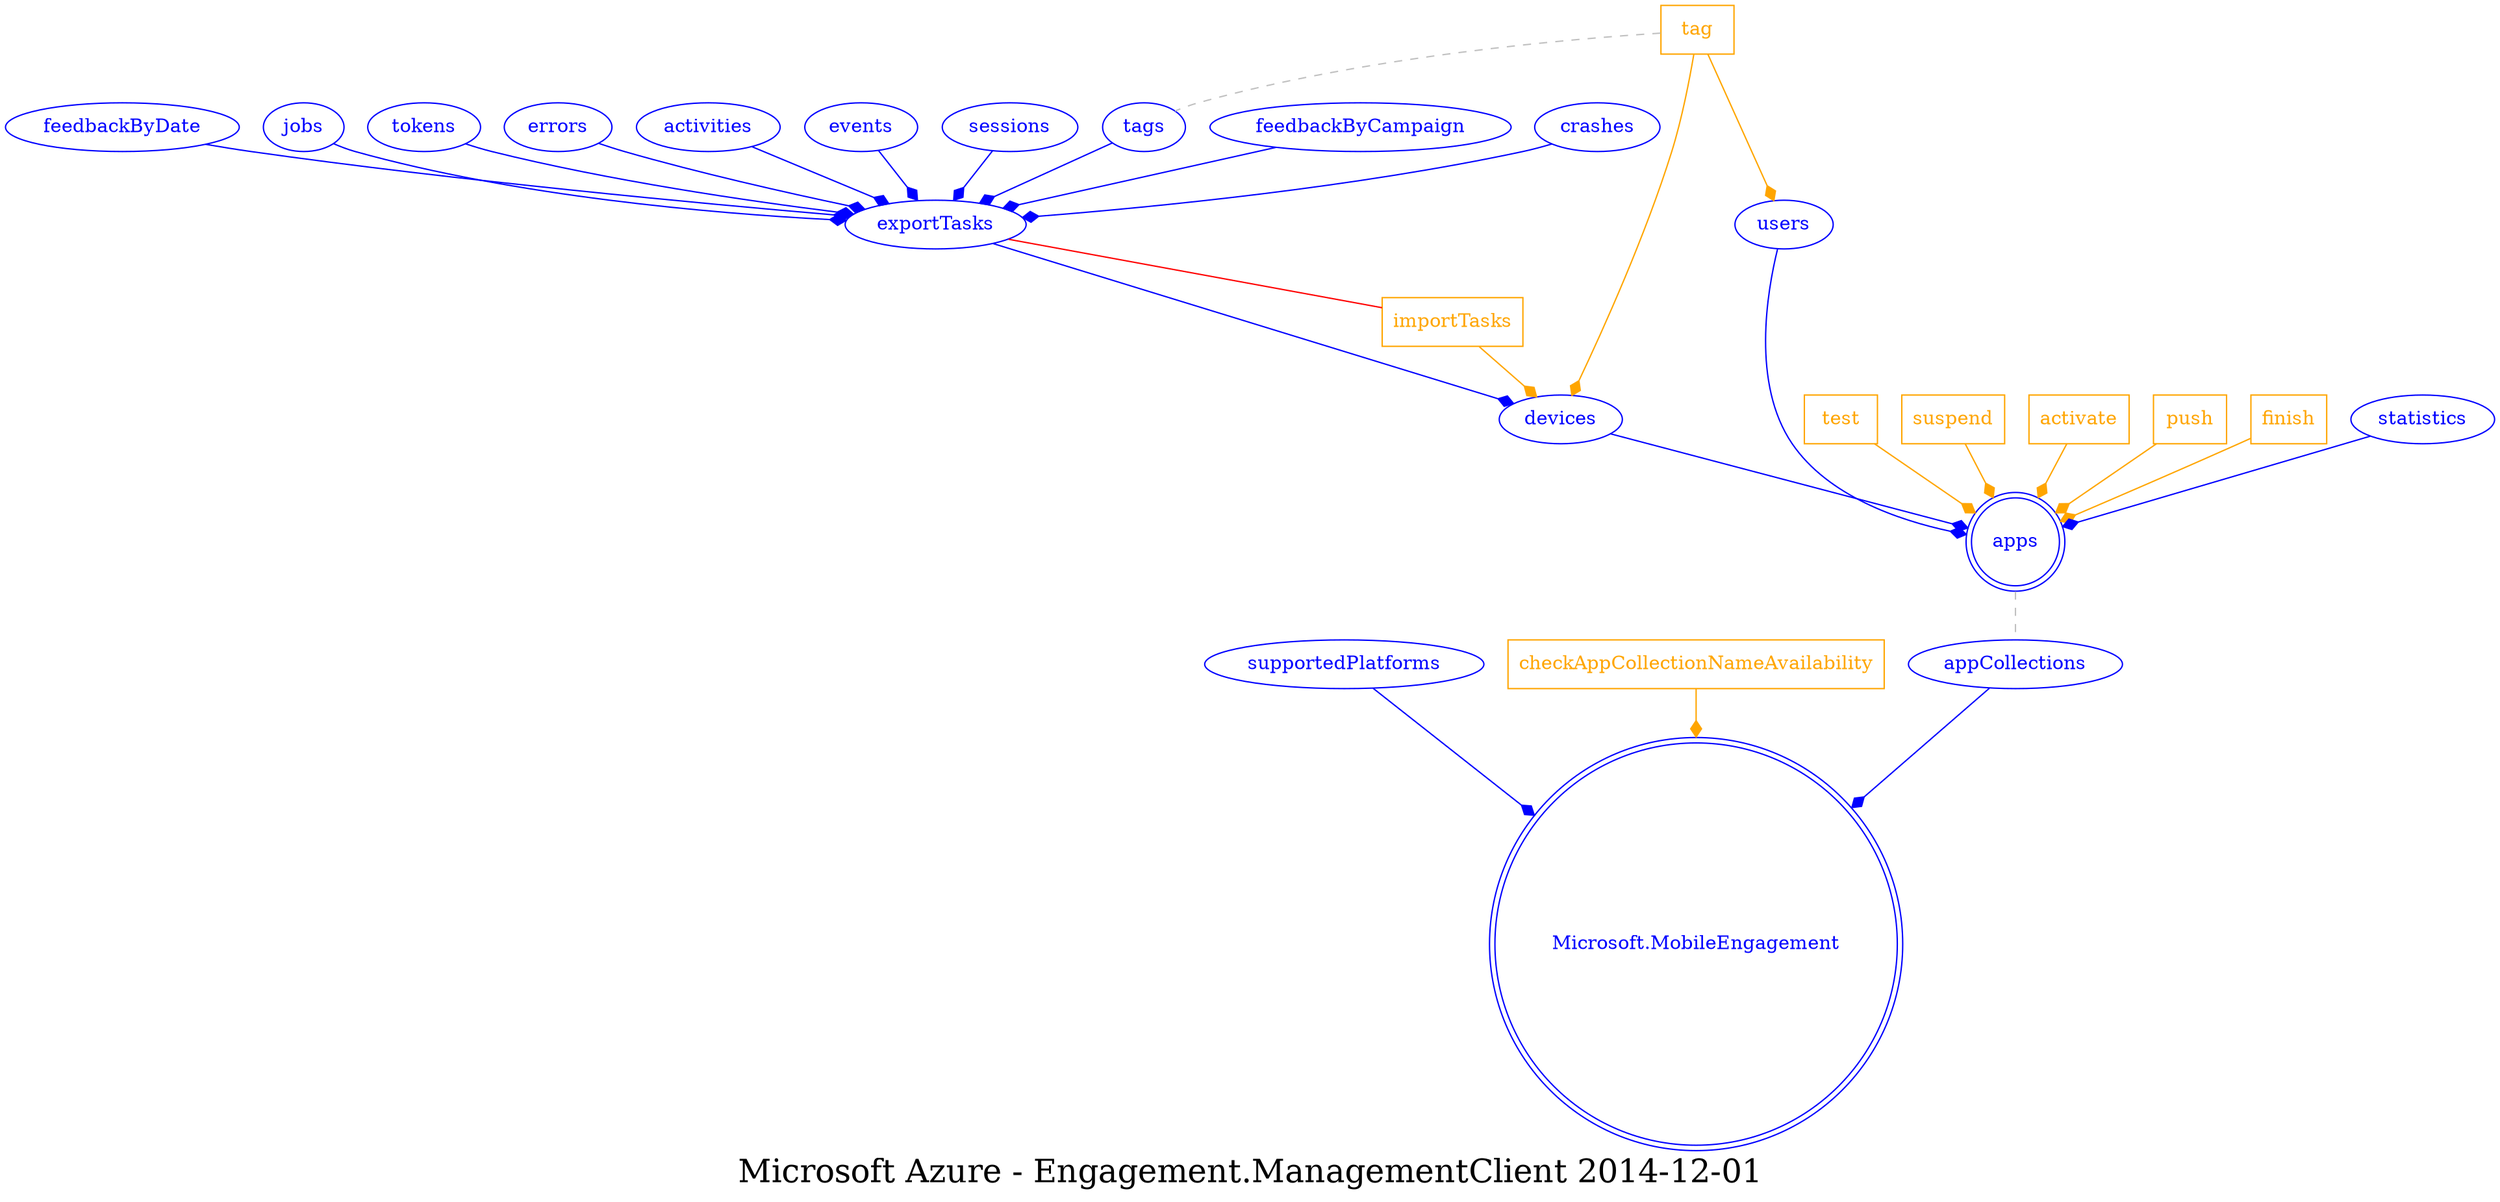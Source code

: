 digraph LexiconGraph {
graph[label="Microsoft Azure - Engagement.ManagementClient 2014-12-01", fontsize=24]
splines=true
"apps" [color=blue, fontcolor=blue, shape=doublecircle]
"Microsoft.MobileEngagement" [color=blue, fontcolor=blue, shape=doublecircle]
"devices" -> "apps" [color=blue, fontcolor=blue, arrowhead=diamond, arrowtail=none]
"devices" [color=blue, fontcolor=blue, shape=ellipse]
"exportTasks" -> "devices" [color=blue, fontcolor=blue, arrowhead=diamond, arrowtail=none]
"exportTasks" [color=blue, fontcolor=blue, shape=ellipse]
"feedbackByDate" -> "exportTasks" [color=blue, fontcolor=blue, arrowhead=diamond, arrowtail=none]
"feedbackByDate" [color=blue, fontcolor=blue, shape=ellipse]
"jobs" -> "exportTasks" [color=blue, fontcolor=blue, arrowhead=diamond, arrowtail=none]
"jobs" [color=blue, fontcolor=blue, shape=ellipse]
"tokens" -> "exportTasks" [color=blue, fontcolor=blue, arrowhead=diamond, arrowtail=none]
"tokens" [color=blue, fontcolor=blue, shape=ellipse]
"errors" -> "exportTasks" [color=blue, fontcolor=blue, arrowhead=diamond, arrowtail=none]
"errors" [color=blue, fontcolor=blue, shape=ellipse]
"activities" -> "exportTasks" [color=blue, fontcolor=blue, arrowhead=diamond, arrowtail=none]
"activities" [color=blue, fontcolor=blue, shape=ellipse]
"events" -> "exportTasks" [color=blue, fontcolor=blue, arrowhead=diamond, arrowtail=none]
"events" [color=blue, fontcolor=blue, shape=ellipse]
"sessions" -> "exportTasks" [color=blue, fontcolor=blue, arrowhead=diamond, arrowtail=none]
"sessions" [color=blue, fontcolor=blue, shape=ellipse]
"tags" -> "exportTasks" [color=blue, fontcolor=blue, arrowhead=diamond, arrowtail=none]
"tags" [color=blue, fontcolor=blue, shape=ellipse]
"tag" -> "tags" [color=grey, fontcolor=grey, arrowhead=none, arrowtail=none, style=dashed]
"feedbackByCampaign" -> "exportTasks" [color=blue, fontcolor=blue, arrowhead=diamond, arrowtail=none]
"feedbackByCampaign" [color=blue, fontcolor=blue, shape=ellipse]
"crashes" -> "exportTasks" [color=blue, fontcolor=blue, arrowhead=diamond, arrowtail=none]
"crashes" [color=blue, fontcolor=blue, shape=ellipse]
"importTasks" [color=orange, fontcolor=orange, shape=box]
"importTasks" -> "devices" [color=orange, fontcolor=orange, arrowhead=diamond, arrowtail=none]
"exportTasks" -> "importTasks" [color=red, fontcolor=red, arrowhead=none, arrowtail=none]
"tag" [color=orange, fontcolor=orange, shape=box]
"tag" -> "devices" [color=orange, fontcolor=orange, arrowhead=diamond, arrowtail=none]
"test" [color=orange, fontcolor=orange, shape=box]
"test" -> "apps" [color=orange, fontcolor=orange, arrowhead=diamond, arrowtail=none]
"suspend" [color=orange, fontcolor=orange, shape=box]
"suspend" -> "apps" [color=orange, fontcolor=orange, arrowhead=diamond, arrowtail=none]
"activate" [color=orange, fontcolor=orange, shape=box]
"activate" -> "apps" [color=orange, fontcolor=orange, arrowhead=diamond, arrowtail=none]
"push" [color=orange, fontcolor=orange, shape=box]
"push" -> "apps" [color=orange, fontcolor=orange, arrowhead=diamond, arrowtail=none]
"finish" [color=orange, fontcolor=orange, shape=box]
"finish" -> "apps" [color=orange, fontcolor=orange, arrowhead=diamond, arrowtail=none]
"statistics" -> "apps" [color=blue, fontcolor=blue, arrowhead=diamond, arrowtail=none]
"statistics" [color=blue, fontcolor=blue, shape=ellipse]
"users" -> "apps" [color=blue, fontcolor=blue, arrowhead=diamond, arrowtail=none]
"users" [color=blue, fontcolor=blue, shape=ellipse]
"tag" -> "users" [color=orange, fontcolor=orange, arrowhead=diamond, arrowtail=none]
"supportedPlatforms" -> "Microsoft.MobileEngagement" [color=blue, fontcolor=blue, arrowhead=diamond, arrowtail=none]
"supportedPlatforms" [color=blue, fontcolor=blue, shape=ellipse]
"appCollections" -> "Microsoft.MobileEngagement" [color=blue, fontcolor=blue, arrowhead=diamond, arrowtail=none]
"appCollections" [color=blue, fontcolor=blue, shape=ellipse]
"apps" -> "appCollections" [color=grey, fontcolor=grey, arrowhead=none, arrowtail=none, style=dashed]
"checkAppCollectionNameAvailability" [color=orange, fontcolor=orange, shape=box]
"checkAppCollectionNameAvailability" -> "Microsoft.MobileEngagement" [color=orange, fontcolor=orange, arrowhead=diamond, arrowtail=none]
}
